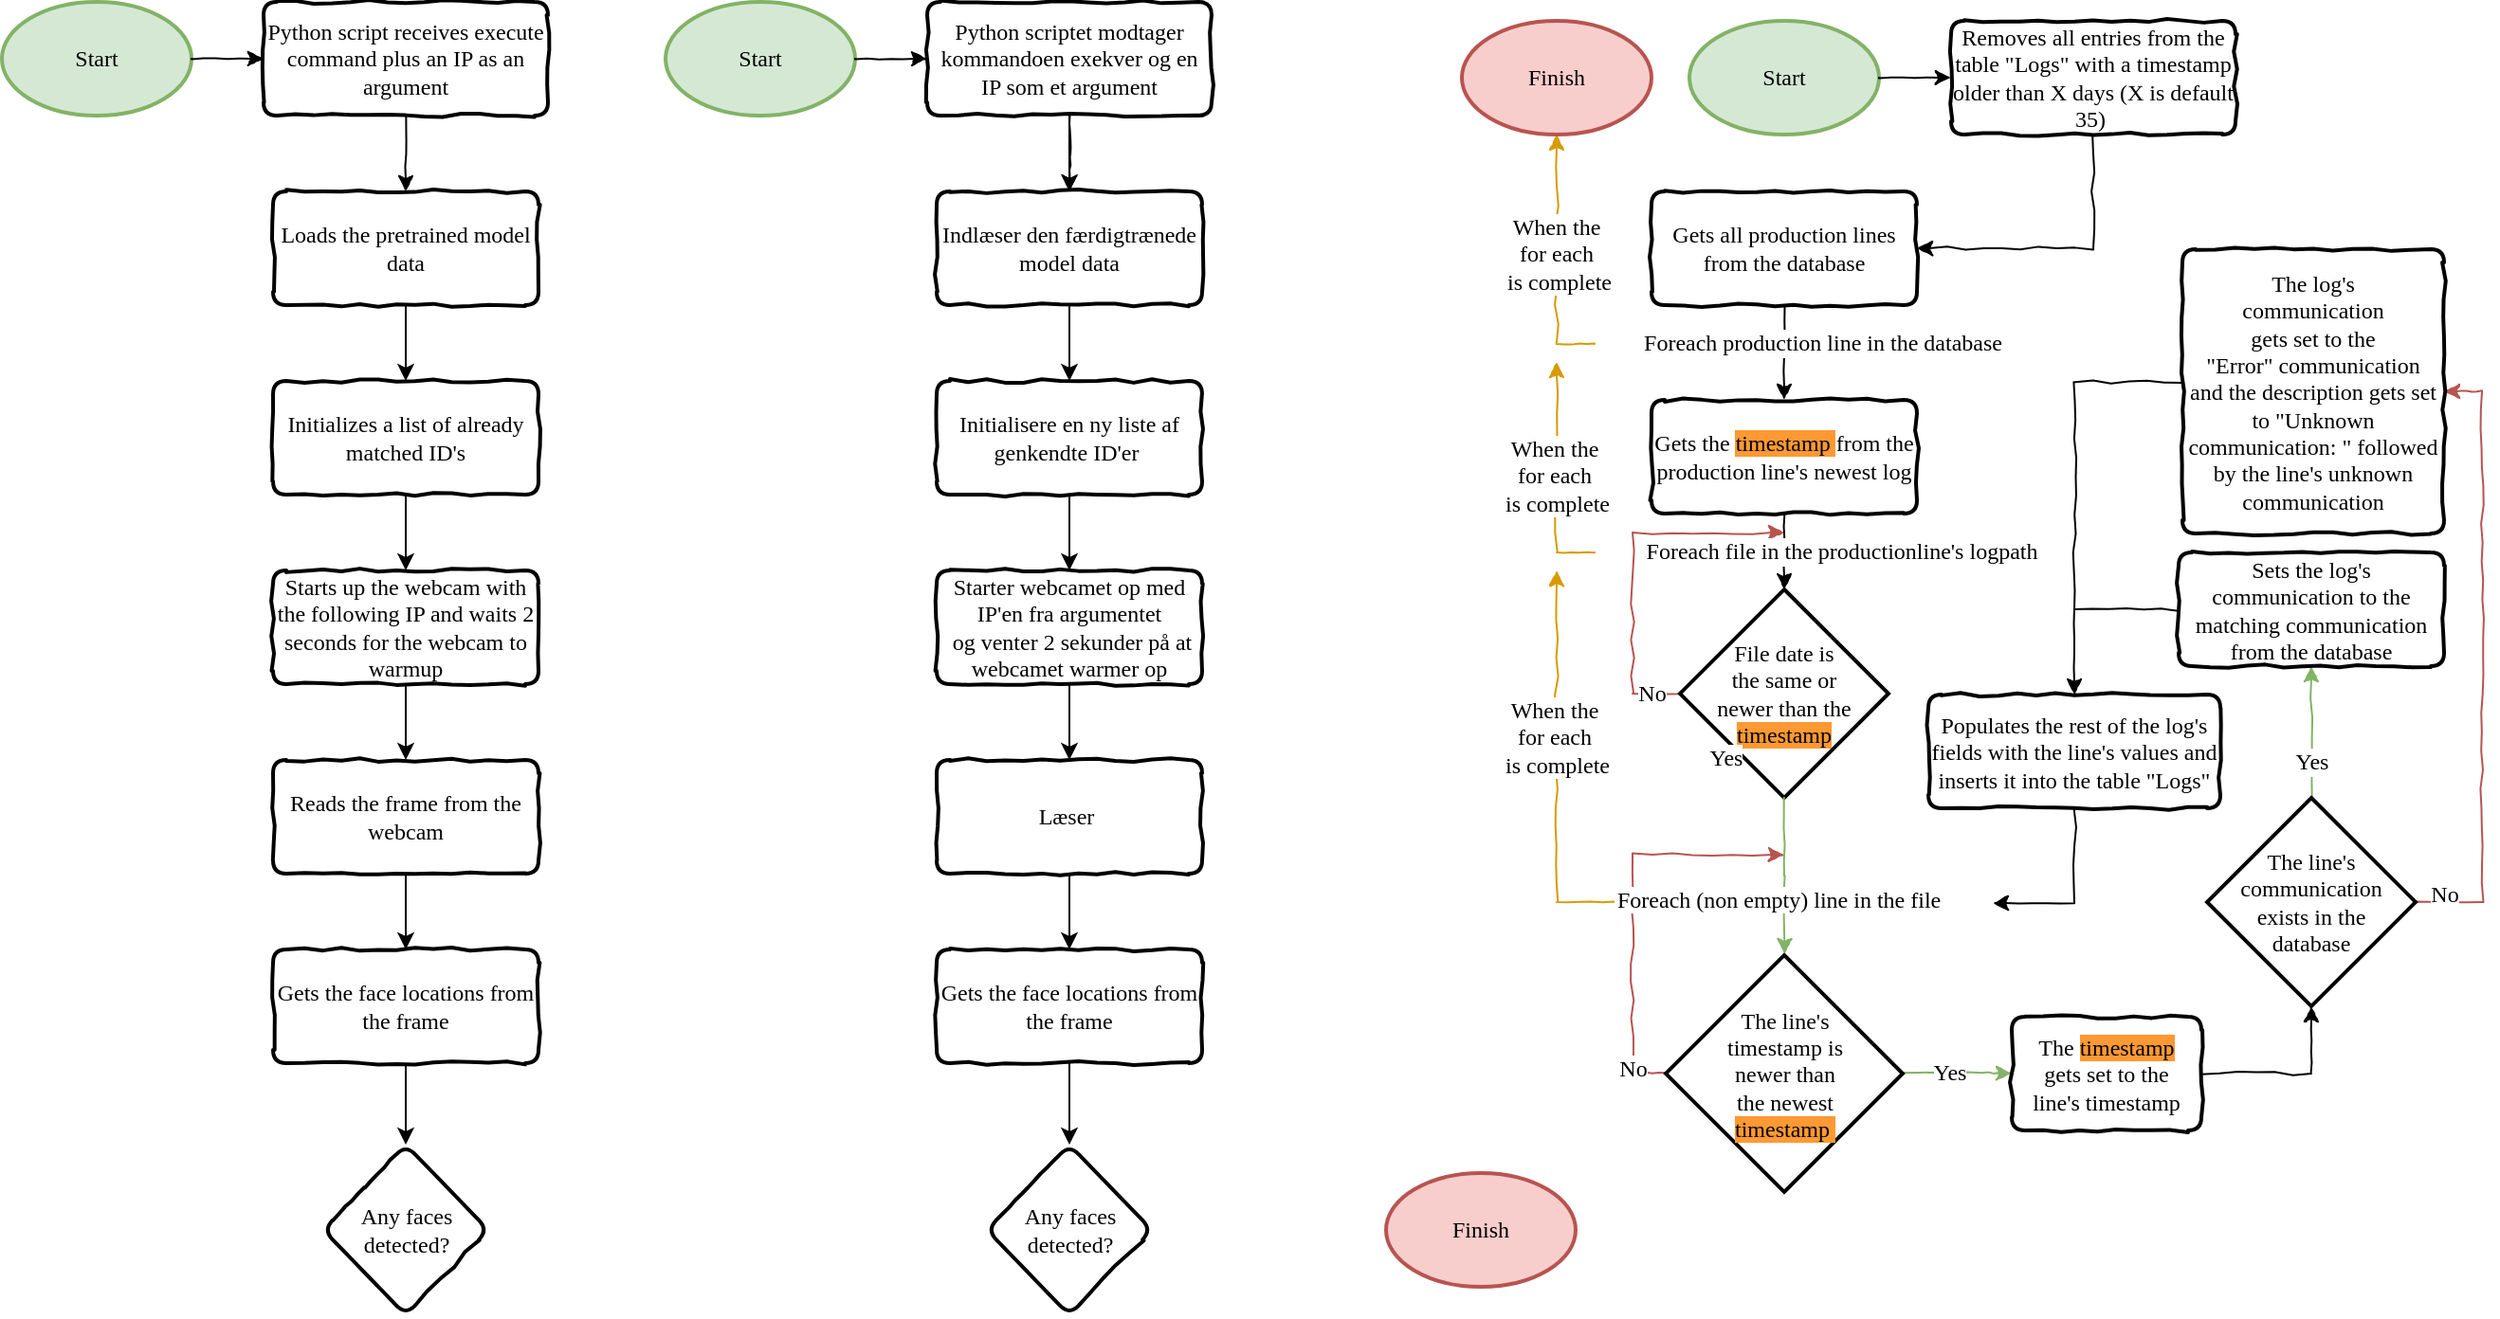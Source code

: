 <mxfile version="15.4.0" type="device"><diagram id="_jiMkEz087JAHt5v3xBD" name="Page-1"><mxGraphModel dx="879" dy="480" grid="1" gridSize="10" guides="1" tooltips="1" connect="1" arrows="1" fold="1" page="1" pageScale="1" pageWidth="1100" pageHeight="850" math="0" shadow="0"><root><mxCell id="0"/><mxCell id="1" parent="0"/><mxCell id="YemoKZPTQn3vwnrckg0m-32" style="edgeStyle=orthogonalEdgeStyle;rounded=0;orthogonalLoop=1;jettySize=auto;html=1;exitX=0;exitY=0.5;exitDx=0;exitDy=0;exitPerimeter=0;fontFamily=Comic Sans MS;comic=1;fillColor=#f8cecc;strokeColor=#b85450;fontSize=12;" parent="1" source="YemoKZPTQn3vwnrckg0m-28" edge="1"><mxGeometry relative="1" as="geometry"><mxPoint x="960" y="290" as="targetPoint"/><mxPoint x="890" y="420" as="sourcePoint"/><Array as="points"><mxPoint x="880" y="375"/><mxPoint x="880" y="290"/></Array></mxGeometry></mxCell><mxCell id="YemoKZPTQn3vwnrckg0m-33" value="No" style="text;html=1;resizable=0;points=[];align=center;verticalAlign=middle;labelBackgroundColor=#ffffff;fontFamily=Comic Sans MS;fontSize=12;" parent="YemoKZPTQn3vwnrckg0m-32" vertex="1" connectable="0"><mxGeometry x="-0.586" y="-1" relative="1" as="geometry"><mxPoint x="9" y="14" as="offset"/></mxGeometry></mxCell><mxCell id="YemoKZPTQn3vwnrckg0m-1" value="Start" style="strokeWidth=2;html=1;shape=mxgraph.flowchart.start_1;whiteSpace=wrap;fontFamily=Comic Sans MS;shadow=0;fillColor=#d5e8d4;strokeColor=#82b366;fontSize=12;" parent="1" vertex="1"><mxGeometry x="910" y="20" width="100" height="60" as="geometry"/></mxCell><mxCell id="YemoKZPTQn3vwnrckg0m-19" value="Foreach production line in the database" style="edgeStyle=orthogonalEdgeStyle;rounded=0;orthogonalLoop=1;jettySize=auto;html=1;fontFamily=Comic Sans MS;comic=1;fontSize=12;" parent="1" source="YemoKZPTQn3vwnrckg0m-3" target="YemoKZPTQn3vwnrckg0m-18" edge="1"><mxGeometry x="-0.2" y="20" relative="1" as="geometry"><mxPoint as="offset"/></mxGeometry></mxCell><mxCell id="-gXXVmyf41Ur30q9la2Q-4" style="edgeStyle=orthogonalEdgeStyle;rounded=0;comic=1;orthogonalLoop=1;jettySize=auto;html=1;exitX=0.5;exitY=1;exitDx=0;exitDy=0;entryX=1;entryY=0.5;entryDx=0;entryDy=0;fontFamily=Comic Sans MS;fontSize=12;" parent="1" source="0VB1DlDsgFNHOsvywWex-1" target="YemoKZPTQn3vwnrckg0m-3" edge="1"><mxGeometry relative="1" as="geometry"/></mxCell><mxCell id="YemoKZPTQn3vwnrckg0m-3" value="Gets all production lines from the database" style="rounded=1;whiteSpace=wrap;html=1;absoluteArcSize=1;arcSize=14;strokeWidth=2;comic=1;fontFamily=Comic Sans MS;fontSize=12;" parent="1" vertex="1"><mxGeometry x="890" y="110" width="140" height="60" as="geometry"/></mxCell><mxCell id="0VB1DlDsgFNHOsvywWex-1" value="Removes all entries from the table &quot;Logs&quot; with a timestamp older than X days (X is default 35)&amp;nbsp;" style="rounded=1;whiteSpace=wrap;html=1;absoluteArcSize=1;arcSize=14;strokeWidth=2;comic=1;fontFamily=Comic Sans MS;fontSize=12;" parent="1" vertex="1"><mxGeometry x="1048" y="20" width="150" height="60" as="geometry"/></mxCell><mxCell id="YemoKZPTQn3vwnrckg0m-23" value="Foreach file in the productionline's logpath" style="edgeStyle=orthogonalEdgeStyle;rounded=0;orthogonalLoop=1;jettySize=auto;entryX=0.5;entryY=0;entryDx=0;entryDy=0;entryPerimeter=0;comic=1;html=1;labelBackgroundColor=#ffffff;fontColor=#000000;fontFamily=Comic Sans MS;fontSize=12;" parent="1" source="YemoKZPTQn3vwnrckg0m-18" target="YemoKZPTQn3vwnrckg0m-28" edge="1"><mxGeometry x="0.007" y="30" relative="1" as="geometry"><mxPoint x="960" y="400" as="targetPoint"/><mxPoint as="offset"/></mxGeometry></mxCell><mxCell id="YemoKZPTQn3vwnrckg0m-18" value="Gets the &lt;font style=&quot;background-color: rgb(255, 153, 51); font-size: 12px;&quot;&gt;timestamp &lt;/font&gt;from the production line's newest log" style="rounded=1;whiteSpace=wrap;html=1;absoluteArcSize=1;arcSize=14;strokeWidth=2;comic=1;fontFamily=Comic Sans MS;fontSize=12;" parent="1" vertex="1"><mxGeometry x="890" y="220" width="140" height="60" as="geometry"/></mxCell><mxCell id="YemoKZPTQn3vwnrckg0m-28" value="File date is&lt;br style=&quot;font-size: 12px;&quot;&gt;the same or&lt;br style=&quot;font-size: 12px;&quot;&gt;newer than the&lt;span style=&quot;background-color: rgb(248, 249, 250); font-size: 12px;&quot;&gt;&lt;br style=&quot;font-size: 12px;&quot;&gt;&lt;/span&gt;&lt;span style=&quot;background-color: rgb(255, 153, 51); font-size: 12px;&quot;&gt;timestamp&lt;/span&gt;" style="strokeWidth=2;html=1;shape=mxgraph.flowchart.decision;whiteSpace=wrap;fontFamily=Comic Sans MS;labelBackgroundColor=none;labelBorderColor=none;align=center;autosize=0;noLabel=0;fontSize=12;" parent="1" vertex="1"><mxGeometry x="905" y="320" width="110" height="110" as="geometry"/></mxCell><mxCell id="YemoKZPTQn3vwnrckg0m-39" value="Yes" style="edgeStyle=orthogonalEdgeStyle;rounded=0;orthogonalLoop=1;jettySize=auto;html=1;fontFamily=Comic Sans MS;comic=1;exitX=0.5;exitY=1;exitDx=0;exitDy=0;exitPerimeter=0;labelBackgroundColor=#ffffff;fillColor=#d5e8d4;strokeColor=#82b366;fontSize=12;" parent="1" source="YemoKZPTQn3vwnrckg0m-28" edge="1"><mxGeometry x="0.003" y="31" relative="1" as="geometry"><mxPoint x="960.143" y="512.5" as="targetPoint"/><mxPoint x="1025" y="394.857" as="sourcePoint"/><mxPoint x="-31" y="-31" as="offset"/></mxGeometry></mxCell><mxCell id="YemoKZPTQn3vwnrckg0m-45" value="" style="edgeStyle=orthogonalEdgeStyle;rounded=0;comic=1;orthogonalLoop=1;jettySize=auto;html=1;labelBackgroundColor=none;fontFamily=Comic Sans MS;fillColor=#f8cecc;strokeColor=#b85450;fontSize=12;exitX=0;exitY=0.5;exitDx=0;exitDy=0;exitPerimeter=0;" parent="1" edge="1"><mxGeometry relative="1" as="geometry"><mxPoint x="960" y="460" as="targetPoint"/><Array as="points"><mxPoint x="880" y="575"/><mxPoint x="880" y="460"/></Array><mxPoint x="897.286" y="575.143" as="sourcePoint"/></mxGeometry></mxCell><mxCell id="YemoKZPTQn3vwnrckg0m-52" value="No" style="text;html=1;resizable=0;points=[];align=center;verticalAlign=middle;labelBackgroundColor=#ffffff;fontFamily=Comic Sans MS;fontColor=#000000;fontSize=12;" parent="YemoKZPTQn3vwnrckg0m-45" vertex="1" connectable="0"><mxGeometry x="-0.762" y="-1" relative="1" as="geometry"><mxPoint x="-1" y="5.5" as="offset"/></mxGeometry></mxCell><mxCell id="YemoKZPTQn3vwnrckg0m-58" value="Yes" style="rounded=0;comic=1;orthogonalLoop=1;jettySize=auto;html=1;labelBackgroundColor=#ffffff;fontFamily=Comic Sans MS;fillColor=#d5e8d4;strokeColor=#82b366;exitX=1;exitY=0.5;exitDx=0;exitDy=0;exitPerimeter=0;fontSize=12;edgeStyle=orthogonalEdgeStyle;entryX=0;entryY=0.5;entryDx=0;entryDy=0;" parent="1" target="vDRo4p72ZEyN70hgjvw7-7" edge="1"><mxGeometry x="-0.124" relative="1" as="geometry"><mxPoint x="1022.429" y="575.143" as="sourcePoint"/><mxPoint x="1090" y="570.5" as="targetPoint"/><Array as="points"><mxPoint x="1065" y="575.5"/></Array><mxPoint as="offset"/></mxGeometry></mxCell><mxCell id="YemoKZPTQn3vwnrckg0m-40" value="The line's&lt;br style=&quot;font-size: 12px&quot;&gt;timestamp is&lt;br style=&quot;font-size: 12px&quot;&gt;newer than&lt;br style=&quot;font-size: 12px&quot;&gt;the newest&lt;span style=&quot;background-color: rgb(248 , 249 , 250) ; font-size: 12px&quot;&gt;&lt;br style=&quot;font-size: 12px&quot;&gt;&lt;/span&gt;&lt;span style=&quot;background-color: rgb(255 , 153 , 51) ; font-size: 12px&quot;&gt;timestamp&amp;nbsp;&lt;/span&gt;" style="strokeWidth=2;html=1;shape=mxgraph.flowchart.decision;whiteSpace=wrap;fontFamily=Comic Sans MS;labelBackgroundColor=none;labelBorderColor=none;align=center;autosize=0;noLabel=0;fontSize=12;" parent="1" vertex="1"><mxGeometry x="897.5" y="513" width="125" height="125" as="geometry"/></mxCell><mxCell id="vDRo4p72ZEyN70hgjvw7-16" style="edgeStyle=orthogonalEdgeStyle;rounded=0;comic=1;orthogonalLoop=1;jettySize=auto;html=1;exitX=0.5;exitY=0;exitDx=0;exitDy=0;exitPerimeter=0;labelBackgroundColor=#FFFFFF;startArrow=none;startFill=0;endArrow=classic;endFill=1;fontFamily=Comic Sans MS;fontSize=12;entryX=0.5;entryY=1;entryDx=0;entryDy=0;fillColor=#d5e8d4;strokeColor=#82b366;" parent="1" source="YemoKZPTQn3vwnrckg0m-57" target="vDRo4p72ZEyN70hgjvw7-2" edge="1"><mxGeometry relative="1" as="geometry"><mxPoint x="1257.857" y="360.5" as="targetPoint"/></mxGeometry></mxCell><mxCell id="vDRo4p72ZEyN70hgjvw7-19" value="Yes" style="text;html=1;resizable=0;points=[];align=center;verticalAlign=middle;labelBackgroundColor=#ffffff;fontSize=12;fontFamily=Comic Sans MS;" parent="vDRo4p72ZEyN70hgjvw7-16" vertex="1" connectable="0"><mxGeometry x="-0.207" y="-1" relative="1" as="geometry"><mxPoint x="-1" y="8" as="offset"/></mxGeometry></mxCell><mxCell id="vDRo4p72ZEyN70hgjvw7-17" style="edgeStyle=orthogonalEdgeStyle;rounded=0;comic=1;orthogonalLoop=1;jettySize=auto;html=1;exitX=1;exitY=0.5;exitDx=0;exitDy=0;exitPerimeter=0;entryX=1;entryY=0.5;entryDx=0;entryDy=0;labelBackgroundColor=#FFFFFF;startArrow=none;startFill=0;endArrow=classic;endFill=1;fontFamily=Comic Sans MS;fontSize=12;fillColor=#f8cecc;strokeColor=#b85450;" parent="1" source="YemoKZPTQn3vwnrckg0m-57" target="vDRo4p72ZEyN70hgjvw7-3" edge="1"><mxGeometry relative="1" as="geometry"/></mxCell><mxCell id="vDRo4p72ZEyN70hgjvw7-20" value="No" style="text;html=1;resizable=0;points=[];align=center;verticalAlign=middle;labelBackgroundColor=#ffffff;fontSize=12;fontFamily=Comic Sans MS;" parent="vDRo4p72ZEyN70hgjvw7-17" vertex="1" connectable="0"><mxGeometry x="0.412" y="-1" relative="1" as="geometry"><mxPoint x="-21" y="190" as="offset"/></mxGeometry></mxCell><mxCell id="YemoKZPTQn3vwnrckg0m-57" value="The line's communication&lt;br style=&quot;font-size: 12px;&quot;&gt;exists in the&lt;br style=&quot;font-size: 12px;&quot;&gt;database" style="strokeWidth=2;html=1;shape=mxgraph.flowchart.decision;whiteSpace=wrap;fontFamily=Comic Sans MS;labelBackgroundColor=none;labelBorderColor=none;align=center;autosize=0;noLabel=0;fontSize=12;" parent="1" vertex="1"><mxGeometry x="1183" y="430" width="110" height="110" as="geometry"/></mxCell><mxCell id="YemoKZPTQn3vwnrckg0m-51" value="Foreach (non empty) line in the file" style="text;html=1;fontFamily=Comic Sans MS;fontColor=#000000;labelBackgroundColor=#ffffff;fontSize=12;" parent="1" vertex="1"><mxGeometry x="870" y="470" width="130" height="30" as="geometry"/></mxCell><mxCell id="QDjaF9kkhGmbHet6WEaM-4" value="&lt;span style=&quot;text-align: left;&quot;&gt;When the&amp;nbsp;&lt;/span&gt;&lt;br style=&quot;text-align: left;&quot;&gt;&lt;span style=&quot;text-align: left;&quot;&gt;for each&amp;nbsp;&lt;/span&gt;&lt;br style=&quot;text-align: left;&quot;&gt;&lt;span style=&quot;text-align: left;&quot;&gt;is complete&lt;/span&gt;" style="edgeStyle=orthogonalEdgeStyle;rounded=0;orthogonalLoop=1;jettySize=auto;html=1;fontFamily=Comic Sans MS;comic=1;fontSize=12;labelBackgroundColor=#FFFFFF;fillColor=#ffe6cc;strokeColor=#d79b00;exitX=0;exitY=0.5;exitDx=0;exitDy=0;" parent="1" source="YemoKZPTQn3vwnrckg0m-51" edge="1"><mxGeometry x="0.146" relative="1" as="geometry"><mxPoint x="840" y="310" as="targetPoint"/><mxPoint x="830" y="485" as="sourcePoint"/><Array as="points"><mxPoint x="840" y="484.5"/></Array><mxPoint as="offset"/></mxGeometry></mxCell><mxCell id="QDjaF9kkhGmbHet6WEaM-14" value="&lt;span style=&quot;text-align: left&quot;&gt;When the&amp;nbsp;&lt;/span&gt;&lt;br style=&quot;text-align: left&quot;&gt;&lt;span style=&quot;text-align: left&quot;&gt;for each&amp;nbsp;&lt;/span&gt;&lt;br style=&quot;text-align: left&quot;&gt;&lt;span style=&quot;text-align: left&quot;&gt;is complete&lt;/span&gt;" style="edgeStyle=orthogonalEdgeStyle;rounded=0;orthogonalLoop=1;jettySize=auto;html=1;fontFamily=Comic Sans MS;comic=1;fontSize=12;fillColor=#ffe6cc;strokeColor=#d79b00;" parent="1" edge="1"><mxGeometry relative="1" as="geometry"><mxPoint x="840" y="200" as="targetPoint"/><mxPoint x="860" y="300.5" as="sourcePoint"/><Array as="points"><mxPoint x="840" y="300.5"/></Array><mxPoint as="offset"/></mxGeometry></mxCell><mxCell id="QDjaF9kkhGmbHet6WEaM-16" value="&lt;span style=&quot;text-align: left&quot;&gt;When the&amp;nbsp;&lt;/span&gt;&lt;br style=&quot;text-align: left&quot;&gt;&lt;span style=&quot;text-align: left&quot;&gt;for each&amp;nbsp;&lt;/span&gt;&lt;br style=&quot;text-align: left&quot;&gt;&lt;span style=&quot;text-align: left&quot;&gt;is complete&lt;/span&gt;" style="edgeStyle=orthogonalEdgeStyle;rounded=0;orthogonalLoop=1;jettySize=auto;html=1;fontFamily=Comic Sans MS;comic=1;fontSize=12;entryX=0.5;entryY=1;entryDx=0;entryDy=0;entryPerimeter=0;fillColor=#ffe6cc;strokeColor=#d79b00;" parent="1" edge="1"><mxGeometry x="0.032" y="-1" relative="1" as="geometry"><mxPoint x="840" y="80" as="targetPoint"/><mxPoint x="860" y="190.5" as="sourcePoint"/><Array as="points"><mxPoint x="840" y="190.5"/></Array><mxPoint as="offset"/></mxGeometry></mxCell><mxCell id="vDRo4p72ZEyN70hgjvw7-22" style="edgeStyle=orthogonalEdgeStyle;rounded=0;comic=1;orthogonalLoop=1;jettySize=auto;html=1;labelBackgroundColor=#FFFFFF;startArrow=none;startFill=0;endArrow=classic;endFill=1;fontFamily=Comic Sans MS;fontSize=12;entryX=0.5;entryY=0;entryDx=0;entryDy=0;exitX=0;exitY=0.5;exitDx=0;exitDy=0;" parent="1" source="vDRo4p72ZEyN70hgjvw7-2" target="vDRo4p72ZEyN70hgjvw7-6" edge="1"><mxGeometry relative="1" as="geometry"><mxPoint x="1110" y="330.5" as="targetPoint"/></mxGeometry></mxCell><mxCell id="vDRo4p72ZEyN70hgjvw7-2" value="Sets the log's communication to the matching communication from the database" style="rounded=1;whiteSpace=wrap;html=1;absoluteArcSize=1;arcSize=14;strokeWidth=2;comic=1;fontFamily=Comic Sans MS;labelBackgroundColor=none;labelBorderColor=none;fontSize=12;" parent="1" vertex="1"><mxGeometry x="1168" y="300.5" width="140" height="60" as="geometry"/></mxCell><mxCell id="vDRo4p72ZEyN70hgjvw7-21" style="edgeStyle=orthogonalEdgeStyle;rounded=0;comic=1;orthogonalLoop=1;jettySize=auto;html=1;labelBackgroundColor=#FFFFFF;startArrow=none;startFill=0;endArrow=none;endFill=0;fontFamily=Comic Sans MS;fontSize=12;exitX=0;exitY=0.467;exitDx=0;exitDy=0;exitPerimeter=0;" parent="1" source="vDRo4p72ZEyN70hgjvw7-3" edge="1"><mxGeometry relative="1" as="geometry"><mxPoint x="1113" y="330.5" as="targetPoint"/></mxGeometry></mxCell><mxCell id="vDRo4p72ZEyN70hgjvw7-3" value="The log's&lt;br&gt;communication &lt;br&gt;gets set to the&lt;br&gt;&quot;Error&quot; communication&lt;br&gt;and the description gets set to &quot;Unknown communication: &quot; followed by the line's unknown communication" style="rounded=1;whiteSpace=wrap;html=1;absoluteArcSize=1;arcSize=14;strokeWidth=2;comic=1;fontFamily=Comic Sans MS;labelBackgroundColor=none;labelBorderColor=none;fontSize=12;" parent="1" vertex="1"><mxGeometry x="1170" y="140.5" width="138" height="150" as="geometry"/></mxCell><mxCell id="vDRo4p72ZEyN70hgjvw7-14" style="edgeStyle=orthogonalEdgeStyle;rounded=0;comic=1;orthogonalLoop=1;jettySize=auto;html=1;labelBackgroundColor=#FFFFFF;startArrow=none;startFill=0;endArrow=classic;endFill=1;fontFamily=Comic Sans MS;fontSize=12;" parent="1" source="vDRo4p72ZEyN70hgjvw7-6" edge="1"><mxGeometry relative="1" as="geometry"><mxPoint x="1070" y="485.5" as="targetPoint"/><Array as="points"><mxPoint x="1113" y="485.5"/></Array></mxGeometry></mxCell><mxCell id="vDRo4p72ZEyN70hgjvw7-6" value="Populates the rest of the log's fields with the line's values and inserts it into the table &quot;Logs&quot;" style="rounded=1;whiteSpace=wrap;html=1;absoluteArcSize=1;arcSize=14;strokeWidth=2;comic=1;fontFamily=Comic Sans MS;labelBackgroundColor=none;labelBorderColor=none;fontSize=12;" parent="1" vertex="1"><mxGeometry x="1036" y="375.5" width="154" height="60" as="geometry"/></mxCell><mxCell id="vDRo4p72ZEyN70hgjvw7-15" style="edgeStyle=orthogonalEdgeStyle;rounded=0;comic=1;orthogonalLoop=1;jettySize=auto;html=1;exitX=1;exitY=0.5;exitDx=0;exitDy=0;entryX=0.5;entryY=1;entryDx=0;entryDy=0;entryPerimeter=0;labelBackgroundColor=#FFFFFF;startArrow=none;startFill=0;endArrow=classic;endFill=1;fontFamily=Comic Sans MS;fontSize=12;" parent="1" source="vDRo4p72ZEyN70hgjvw7-7" target="YemoKZPTQn3vwnrckg0m-57" edge="1"><mxGeometry relative="1" as="geometry"/></mxCell><mxCell id="vDRo4p72ZEyN70hgjvw7-7" value="The&amp;nbsp;&lt;span style=&quot;background-color: rgb(255 , 153 , 51) ; font-size: 12px&quot;&gt;timestamp&lt;br style=&quot;font-size: 12px&quot;&gt;&lt;/span&gt;gets set to the&lt;br style=&quot;font-size: 12px&quot;&gt;line's timestamp" style="rounded=1;whiteSpace=wrap;html=1;absoluteArcSize=1;arcSize=14;strokeWidth=2;comic=1;fontFamily=Comic Sans MS;labelBackgroundColor=none;labelBorderColor=none;fontSize=12;" parent="1" vertex="1"><mxGeometry x="1080" y="545.5" width="100" height="60" as="geometry"/></mxCell><mxCell id="0VB1DlDsgFNHOsvywWex-3" style="edgeStyle=orthogonalEdgeStyle;rounded=0;comic=1;orthogonalLoop=1;jettySize=auto;html=1;exitX=1;exitY=0.5;exitDx=0;exitDy=0;entryX=0;entryY=0.5;entryDx=0;entryDy=0;fontFamily=Comic Sans MS;exitPerimeter=0;fontSize=12;" parent="1" source="YemoKZPTQn3vwnrckg0m-1" target="0VB1DlDsgFNHOsvywWex-1" edge="1"><mxGeometry relative="1" as="geometry"><mxPoint x="969.69" y="89.741" as="sourcePoint"/><mxPoint x="969.69" y="120.086" as="targetPoint"/></mxGeometry></mxCell><mxCell id="gbFf8bxU4_p1AlwCyVrt-1" value="Start" style="strokeWidth=2;html=1;shape=mxgraph.flowchart.start_1;whiteSpace=wrap;fontFamily=Comic Sans MS;shadow=0;fillColor=#d5e8d4;strokeColor=#82b366;fontSize=12;" parent="1" vertex="1"><mxGeometry x="20" y="10" width="100" height="60" as="geometry"/></mxCell><mxCell id="gbFf8bxU4_p1AlwCyVrt-2" style="edgeStyle=orthogonalEdgeStyle;rounded=0;comic=1;orthogonalLoop=1;jettySize=auto;html=1;exitX=0.5;exitY=1;exitDx=0;exitDy=0;entryX=0.5;entryY=0;entryDx=0;entryDy=0;fontFamily=Comic Sans MS;fontSize=12;" parent="1" source="gbFf8bxU4_p1AlwCyVrt-4" target="gbFf8bxU4_p1AlwCyVrt-3" edge="1"><mxGeometry relative="1" as="geometry"/></mxCell><mxCell id="gbFf8bxU4_p1AlwCyVrt-7" value="" style="edgeStyle=orthogonalEdgeStyle;rounded=0;orthogonalLoop=1;jettySize=auto;html=1;entryX=0.5;entryY=0;entryDx=0;entryDy=0;" parent="1" source="gbFf8bxU4_p1AlwCyVrt-3" edge="1"><mxGeometry relative="1" as="geometry"><mxPoint x="233" y="210.0" as="targetPoint"/></mxGeometry></mxCell><mxCell id="gbFf8bxU4_p1AlwCyVrt-3" value="Loads the pretrained model data" style="rounded=1;whiteSpace=wrap;html=1;absoluteArcSize=1;arcSize=14;strokeWidth=2;comic=1;fontFamily=Comic Sans MS;fontSize=12;" parent="1" vertex="1"><mxGeometry x="163" y="110" width="140" height="60" as="geometry"/></mxCell><mxCell id="gbFf8bxU4_p1AlwCyVrt-4" value="Python script receives execute command plus an IP as an argument" style="rounded=1;whiteSpace=wrap;html=1;absoluteArcSize=1;arcSize=14;strokeWidth=2;comic=1;fontFamily=Comic Sans MS;fontSize=12;" parent="1" vertex="1"><mxGeometry x="158" y="10" width="150" height="60" as="geometry"/></mxCell><mxCell id="gbFf8bxU4_p1AlwCyVrt-5" style="edgeStyle=orthogonalEdgeStyle;rounded=0;comic=1;orthogonalLoop=1;jettySize=auto;html=1;exitX=1;exitY=0.5;exitDx=0;exitDy=0;entryX=0;entryY=0.5;entryDx=0;entryDy=0;fontFamily=Comic Sans MS;exitPerimeter=0;fontSize=12;" parent="1" source="gbFf8bxU4_p1AlwCyVrt-1" target="gbFf8bxU4_p1AlwCyVrt-4" edge="1"><mxGeometry relative="1" as="geometry"><mxPoint x="79.69" y="79.741" as="sourcePoint"/><mxPoint x="79.69" y="110.086" as="targetPoint"/></mxGeometry></mxCell><mxCell id="gbFf8bxU4_p1AlwCyVrt-19" value="Finish" style="strokeWidth=2;html=1;shape=mxgraph.flowchart.start_1;whiteSpace=wrap;fontFamily=Comic Sans MS;shadow=0;fillColor=#f8cecc;fontSize=12;strokeColor=#b85450;" parent="1" vertex="1"><mxGeometry x="790" y="20" width="100" height="60" as="geometry"/></mxCell><mxCell id="gbFf8bxU4_p1AlwCyVrt-20" value="Finish" style="strokeWidth=2;html=1;shape=mxgraph.flowchart.start_1;whiteSpace=wrap;fontFamily=Comic Sans MS;shadow=0;fillColor=#f8cecc;fontSize=12;strokeColor=#b85450;" parent="1" vertex="1"><mxGeometry x="750" y="628" width="100" height="60" as="geometry"/></mxCell><mxCell id="S1ttxfWkhknBiY9xMArK-7" value="" style="edgeStyle=orthogonalEdgeStyle;rounded=0;orthogonalLoop=1;jettySize=auto;html=1;entryX=0.5;entryY=0;entryDx=0;entryDy=0;exitX=0.5;exitY=1;exitDx=0;exitDy=0;" edge="1" parent="1" source="S1ttxfWkhknBiY9xMArK-12" target="S1ttxfWkhknBiY9xMArK-9"><mxGeometry relative="1" as="geometry"><mxPoint x="233" y="450.0" as="targetPoint"/><mxPoint x="233.048" y="400.5" as="sourcePoint"/></mxGeometry></mxCell><mxCell id="S1ttxfWkhknBiY9xMArK-8" value="" style="edgeStyle=orthogonalEdgeStyle;rounded=0;orthogonalLoop=1;jettySize=auto;html=1;" edge="1" parent="1" source="S1ttxfWkhknBiY9xMArK-9" target="S1ttxfWkhknBiY9xMArK-11"><mxGeometry relative="1" as="geometry"/></mxCell><mxCell id="S1ttxfWkhknBiY9xMArK-9" value="Reads the frame from the webcam" style="rounded=1;whiteSpace=wrap;html=1;absoluteArcSize=1;arcSize=14;strokeWidth=2;comic=1;fontFamily=Comic Sans MS;fontSize=12;" vertex="1" parent="1"><mxGeometry x="163" y="410" width="140" height="60" as="geometry"/></mxCell><mxCell id="S1ttxfWkhknBiY9xMArK-10" value="" style="edgeStyle=orthogonalEdgeStyle;rounded=0;orthogonalLoop=1;jettySize=auto;html=1;" edge="1" parent="1" source="S1ttxfWkhknBiY9xMArK-11" target="S1ttxfWkhknBiY9xMArK-13"><mxGeometry relative="1" as="geometry"/></mxCell><mxCell id="S1ttxfWkhknBiY9xMArK-11" value="Gets the face locations from the frame" style="rounded=1;whiteSpace=wrap;html=1;absoluteArcSize=1;arcSize=14;strokeWidth=2;comic=1;fontFamily=Comic Sans MS;fontSize=12;" vertex="1" parent="1"><mxGeometry x="163" y="510" width="140" height="60" as="geometry"/></mxCell><mxCell id="S1ttxfWkhknBiY9xMArK-12" value="Starts up the webcam with the following IP and waits 2 seconds for the webcam to warmup" style="rounded=1;whiteSpace=wrap;html=1;absoluteArcSize=1;arcSize=14;strokeWidth=2;comic=1;fontFamily=Comic Sans MS;fontSize=12;" vertex="1" parent="1"><mxGeometry x="163" y="310" width="140" height="60" as="geometry"/></mxCell><mxCell id="S1ttxfWkhknBiY9xMArK-13" value="Any faces detected?" style="rhombus;whiteSpace=wrap;html=1;rounded=1;fontFamily=Comic Sans MS;strokeWidth=2;arcSize=14;comic=1;" vertex="1" parent="1"><mxGeometry x="189.5" y="613" width="87" height="90" as="geometry"/></mxCell><mxCell id="S1ttxfWkhknBiY9xMArK-15" value="" style="edgeStyle=orthogonalEdgeStyle;rounded=0;orthogonalLoop=1;jettySize=auto;html=1;" edge="1" parent="1" source="S1ttxfWkhknBiY9xMArK-14" target="S1ttxfWkhknBiY9xMArK-12"><mxGeometry relative="1" as="geometry"/></mxCell><mxCell id="S1ttxfWkhknBiY9xMArK-14" value="Initializes a list of already matched ID's" style="rounded=1;whiteSpace=wrap;html=1;absoluteArcSize=1;arcSize=14;strokeWidth=2;comic=1;fontFamily=Comic Sans MS;fontSize=12;" vertex="1" parent="1"><mxGeometry x="163" y="210" width="140" height="60" as="geometry"/></mxCell><mxCell id="S1ttxfWkhknBiY9xMArK-16" value="Start" style="strokeWidth=2;html=1;shape=mxgraph.flowchart.start_1;whiteSpace=wrap;fontFamily=Comic Sans MS;shadow=0;fillColor=#d5e8d4;strokeColor=#82b366;fontSize=12;" vertex="1" parent="1"><mxGeometry x="370" y="10" width="100" height="60" as="geometry"/></mxCell><mxCell id="S1ttxfWkhknBiY9xMArK-17" style="edgeStyle=orthogonalEdgeStyle;rounded=0;comic=1;orthogonalLoop=1;jettySize=auto;html=1;exitX=0.5;exitY=1;exitDx=0;exitDy=0;entryX=0.5;entryY=0;entryDx=0;entryDy=0;fontFamily=Comic Sans MS;fontSize=12;" edge="1" parent="1" target="S1ttxfWkhknBiY9xMArK-19"><mxGeometry relative="1" as="geometry"><mxPoint x="583" y="70" as="sourcePoint"/></mxGeometry></mxCell><mxCell id="S1ttxfWkhknBiY9xMArK-18" value="" style="edgeStyle=orthogonalEdgeStyle;rounded=0;orthogonalLoop=1;jettySize=auto;html=1;entryX=0.5;entryY=0;entryDx=0;entryDy=0;" edge="1" parent="1" source="S1ttxfWkhknBiY9xMArK-19"><mxGeometry relative="1" as="geometry"><mxPoint x="583" y="210.0" as="targetPoint"/></mxGeometry></mxCell><mxCell id="S1ttxfWkhknBiY9xMArK-19" value="Indlæser den færdigtrænede model data" style="rounded=1;whiteSpace=wrap;html=1;absoluteArcSize=1;arcSize=14;strokeWidth=2;comic=1;fontFamily=Comic Sans MS;fontSize=12;" vertex="1" parent="1"><mxGeometry x="513" y="110" width="140" height="60" as="geometry"/></mxCell><mxCell id="S1ttxfWkhknBiY9xMArK-21" style="edgeStyle=orthogonalEdgeStyle;rounded=0;comic=1;orthogonalLoop=1;jettySize=auto;html=1;exitX=1;exitY=0.5;exitDx=0;exitDy=0;entryX=0;entryY=0.5;entryDx=0;entryDy=0;fontFamily=Comic Sans MS;exitPerimeter=0;fontSize=12;" edge="1" parent="1" source="S1ttxfWkhknBiY9xMArK-16" target="S1ttxfWkhknBiY9xMArK-33"><mxGeometry relative="1" as="geometry"><mxPoint x="429.69" y="79.741" as="sourcePoint"/><mxPoint x="508" y="40" as="targetPoint"/></mxGeometry></mxCell><mxCell id="S1ttxfWkhknBiY9xMArK-22" value="" style="edgeStyle=orthogonalEdgeStyle;rounded=0;orthogonalLoop=1;jettySize=auto;html=1;entryX=0.5;entryY=0;entryDx=0;entryDy=0;exitX=0.5;exitY=1;exitDx=0;exitDy=0;" edge="1" parent="1" source="S1ttxfWkhknBiY9xMArK-27" target="S1ttxfWkhknBiY9xMArK-24"><mxGeometry relative="1" as="geometry"><mxPoint x="583" y="450.0" as="targetPoint"/><mxPoint x="583.048" y="400.5" as="sourcePoint"/></mxGeometry></mxCell><mxCell id="S1ttxfWkhknBiY9xMArK-23" value="" style="edgeStyle=orthogonalEdgeStyle;rounded=0;orthogonalLoop=1;jettySize=auto;html=1;" edge="1" parent="1" source="S1ttxfWkhknBiY9xMArK-24" target="S1ttxfWkhknBiY9xMArK-26"><mxGeometry relative="1" as="geometry"/></mxCell><mxCell id="S1ttxfWkhknBiY9xMArK-24" value="Læser&amp;nbsp;" style="rounded=1;whiteSpace=wrap;html=1;absoluteArcSize=1;arcSize=14;strokeWidth=2;comic=1;fontFamily=Comic Sans MS;fontSize=12;" vertex="1" parent="1"><mxGeometry x="513" y="410" width="140" height="60" as="geometry"/></mxCell><mxCell id="S1ttxfWkhknBiY9xMArK-25" value="" style="edgeStyle=orthogonalEdgeStyle;rounded=0;orthogonalLoop=1;jettySize=auto;html=1;" edge="1" parent="1" source="S1ttxfWkhknBiY9xMArK-26" target="S1ttxfWkhknBiY9xMArK-28"><mxGeometry relative="1" as="geometry"/></mxCell><mxCell id="S1ttxfWkhknBiY9xMArK-26" value="Gets the face locations from the frame" style="rounded=1;whiteSpace=wrap;html=1;absoluteArcSize=1;arcSize=14;strokeWidth=2;comic=1;fontFamily=Comic Sans MS;fontSize=12;" vertex="1" parent="1"><mxGeometry x="513" y="510" width="140" height="60" as="geometry"/></mxCell><mxCell id="S1ttxfWkhknBiY9xMArK-27" value="Starter webcamet op med IP'en fra argumentet&lt;br&gt;&amp;nbsp;og venter 2 sekunder på at webcamet warmer op" style="rounded=1;whiteSpace=wrap;html=1;absoluteArcSize=1;arcSize=14;strokeWidth=2;comic=1;fontFamily=Comic Sans MS;fontSize=12;" vertex="1" parent="1"><mxGeometry x="513" y="310" width="140" height="60" as="geometry"/></mxCell><mxCell id="S1ttxfWkhknBiY9xMArK-28" value="Any faces detected?" style="rhombus;whiteSpace=wrap;html=1;rounded=1;fontFamily=Comic Sans MS;strokeWidth=2;arcSize=14;comic=1;" vertex="1" parent="1"><mxGeometry x="539.5" y="613" width="87" height="90" as="geometry"/></mxCell><mxCell id="S1ttxfWkhknBiY9xMArK-29" value="" style="edgeStyle=orthogonalEdgeStyle;rounded=0;orthogonalLoop=1;jettySize=auto;html=1;" edge="1" parent="1" source="S1ttxfWkhknBiY9xMArK-30" target="S1ttxfWkhknBiY9xMArK-27"><mxGeometry relative="1" as="geometry"/></mxCell><mxCell id="S1ttxfWkhknBiY9xMArK-30" value="Initialisere en ny liste af genkendte ID'er&amp;nbsp;" style="rounded=1;whiteSpace=wrap;html=1;absoluteArcSize=1;arcSize=14;strokeWidth=2;comic=1;fontFamily=Comic Sans MS;fontSize=12;" vertex="1" parent="1"><mxGeometry x="513" y="210" width="140" height="60" as="geometry"/></mxCell><mxCell id="S1ttxfWkhknBiY9xMArK-34" value="" style="edgeStyle=orthogonalEdgeStyle;rounded=0;orthogonalLoop=1;jettySize=auto;html=1;exitX=0.5;exitY=1;exitDx=0;exitDy=0;" edge="1" parent="1" source="S1ttxfWkhknBiY9xMArK-33" target="S1ttxfWkhknBiY9xMArK-19"><mxGeometry relative="1" as="geometry"/></mxCell><mxCell id="S1ttxfWkhknBiY9xMArK-33" value="Python scriptet modtager kommandoen exekver&amp;nbsp;og en IP som et argument" style="rounded=1;whiteSpace=wrap;html=1;absoluteArcSize=1;arcSize=14;strokeWidth=2;comic=1;fontFamily=Comic Sans MS;fontSize=12;" vertex="1" parent="1"><mxGeometry x="508" y="10" width="150" height="60" as="geometry"/></mxCell></root></mxGraphModel></diagram></mxfile>